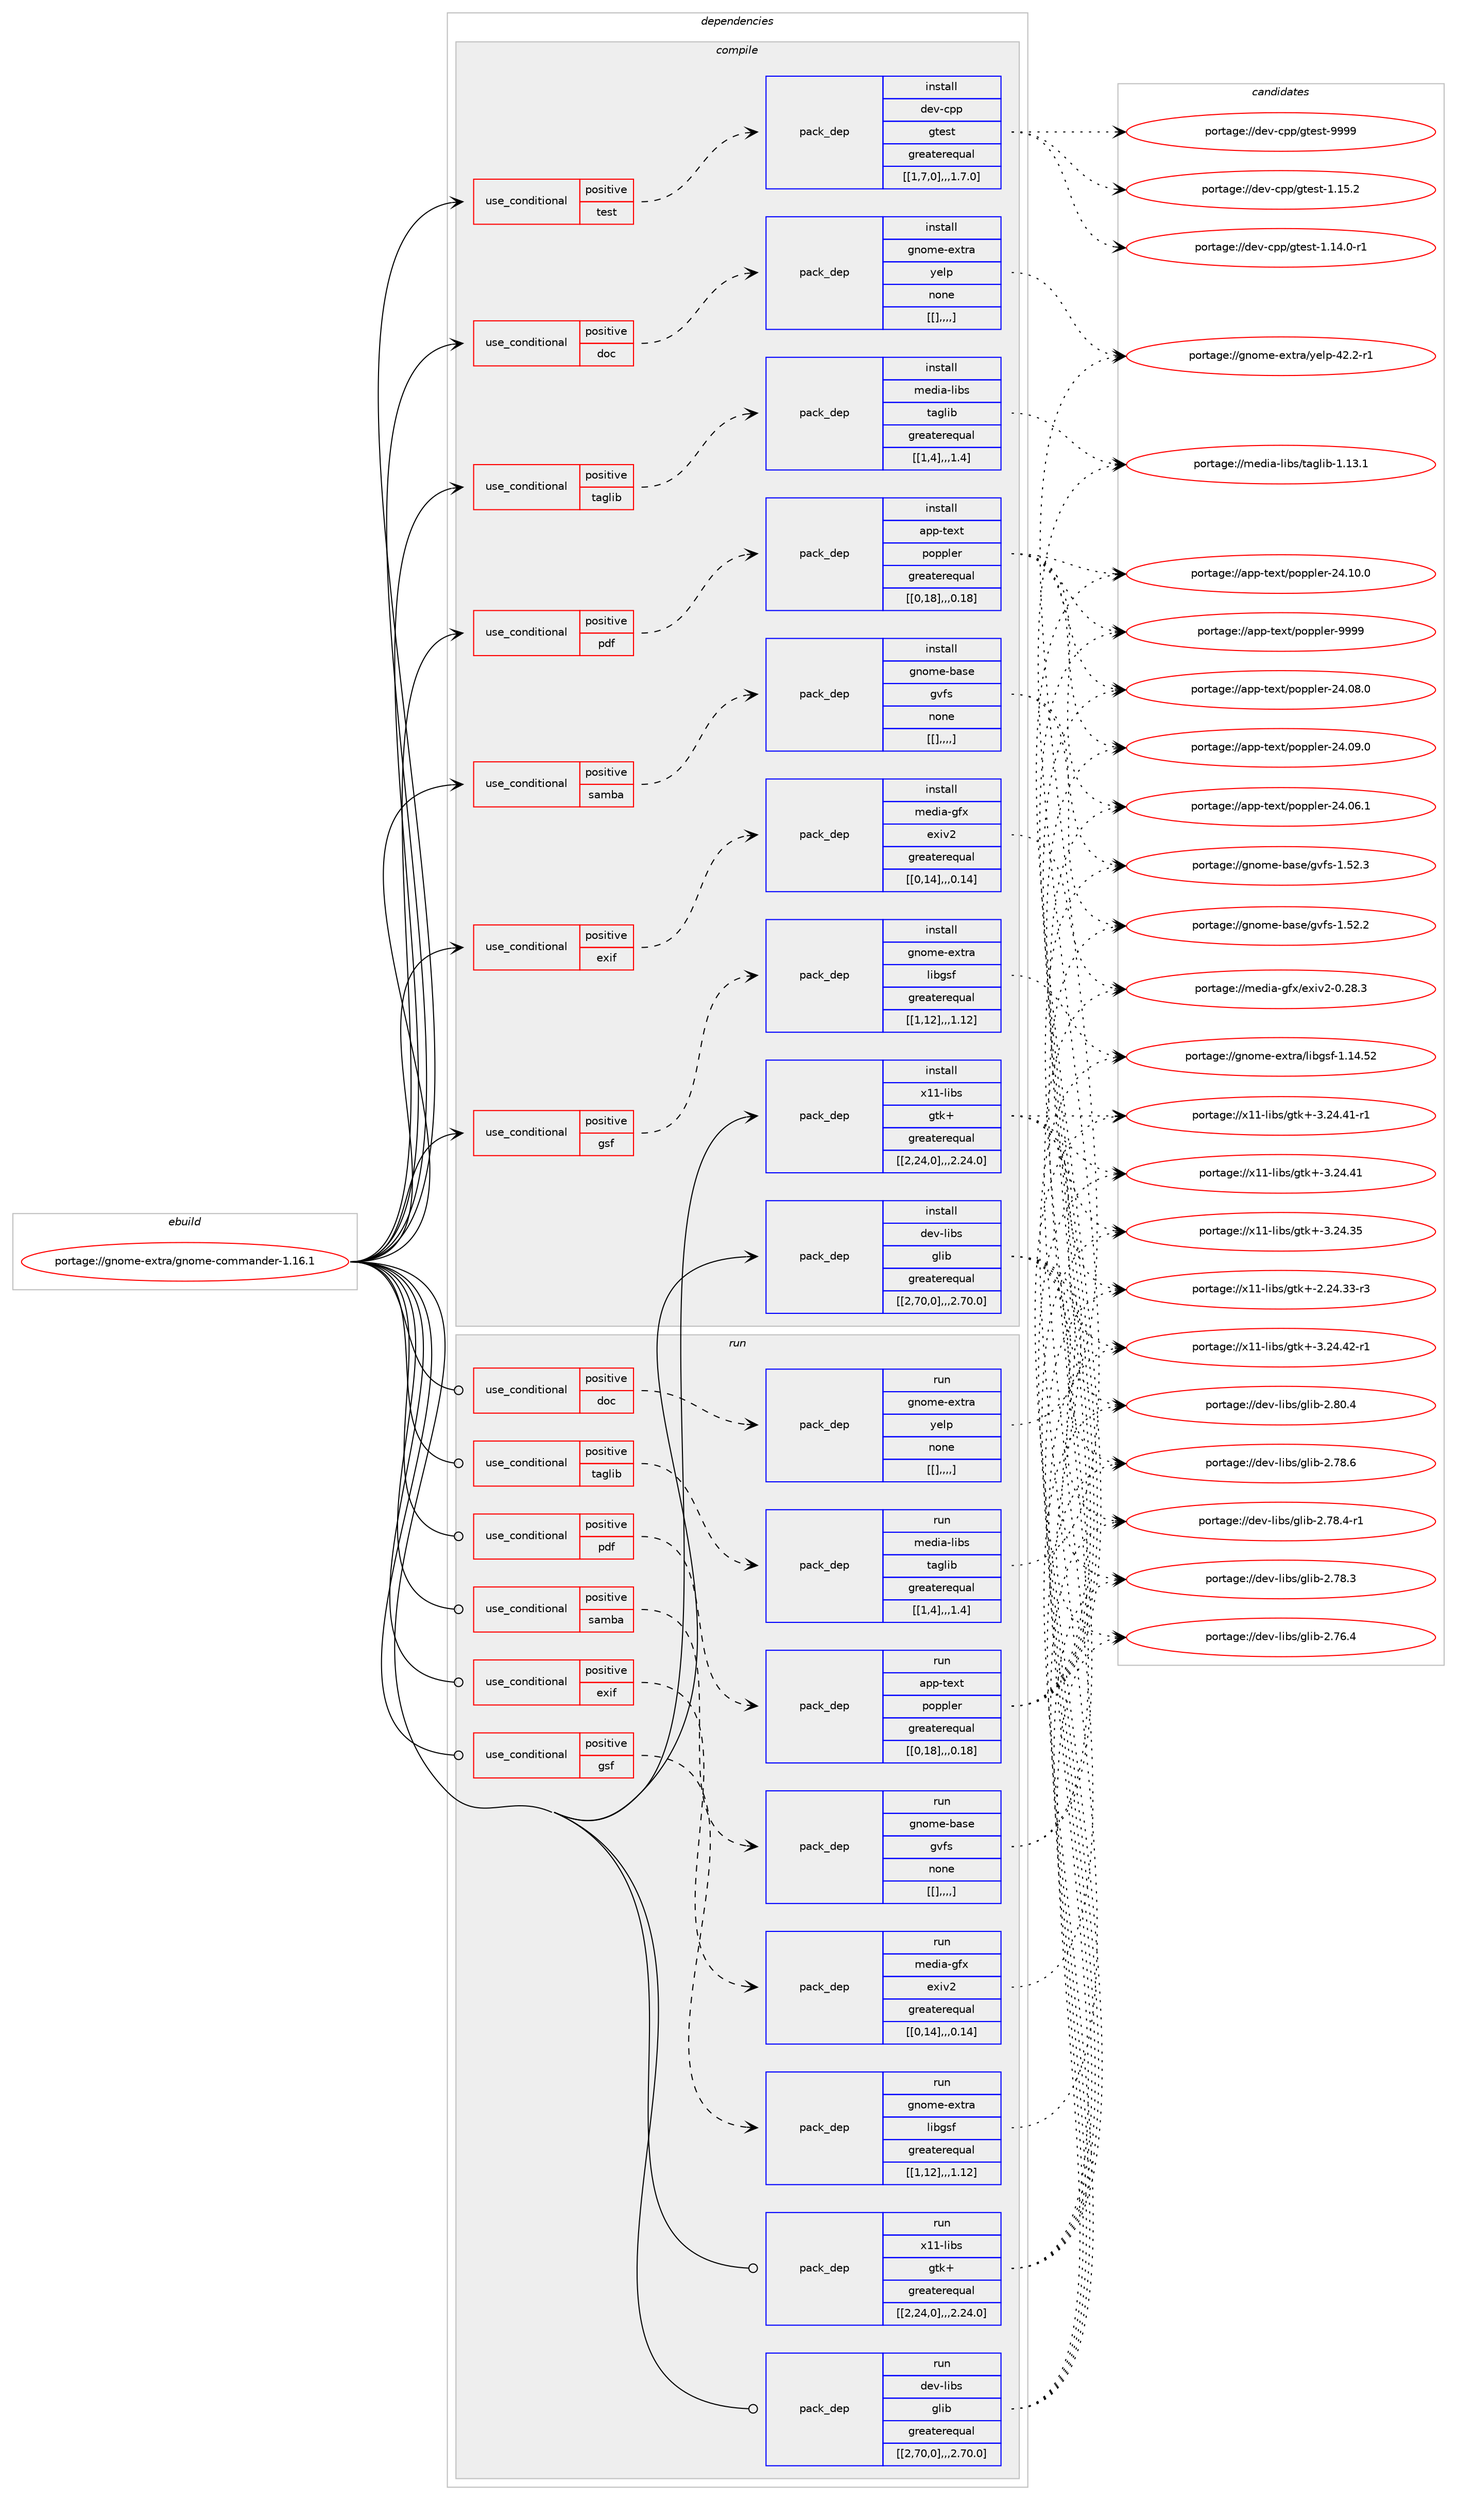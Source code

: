 digraph prolog {

# *************
# Graph options
# *************

newrank=true;
concentrate=true;
compound=true;
graph [rankdir=LR,fontname=Helvetica,fontsize=10,ranksep=1.5];#, ranksep=2.5, nodesep=0.2];
edge  [arrowhead=vee];
node  [fontname=Helvetica,fontsize=10];

# **********
# The ebuild
# **********

subgraph cluster_leftcol {
color=gray;
label=<<i>ebuild</i>>;
id [label="portage://gnome-extra/gnome-commander-1.16.1", color=red, width=4, href="../gnome-extra/gnome-commander-1.16.1.svg"];
}

# ****************
# The dependencies
# ****************

subgraph cluster_midcol {
color=gray;
label=<<i>dependencies</i>>;
subgraph cluster_compile {
fillcolor="#eeeeee";
style=filled;
label=<<i>compile</i>>;
subgraph cond70232 {
dependency250691 [label=<<TABLE BORDER="0" CELLBORDER="1" CELLSPACING="0" CELLPADDING="4"><TR><TD ROWSPAN="3" CELLPADDING="10">use_conditional</TD></TR><TR><TD>positive</TD></TR><TR><TD>doc</TD></TR></TABLE>>, shape=none, color=red];
subgraph pack178870 {
dependency250737 [label=<<TABLE BORDER="0" CELLBORDER="1" CELLSPACING="0" CELLPADDING="4" WIDTH="220"><TR><TD ROWSPAN="6" CELLPADDING="30">pack_dep</TD></TR><TR><TD WIDTH="110">install</TD></TR><TR><TD>gnome-extra</TD></TR><TR><TD>yelp</TD></TR><TR><TD>none</TD></TR><TR><TD>[[],,,,]</TD></TR></TABLE>>, shape=none, color=blue];
}
dependency250691:e -> dependency250737:w [weight=20,style="dashed",arrowhead="vee"];
}
id:e -> dependency250691:w [weight=20,style="solid",arrowhead="vee"];
subgraph cond70255 {
dependency250746 [label=<<TABLE BORDER="0" CELLBORDER="1" CELLSPACING="0" CELLPADDING="4"><TR><TD ROWSPAN="3" CELLPADDING="10">use_conditional</TD></TR><TR><TD>positive</TD></TR><TR><TD>exif</TD></TR></TABLE>>, shape=none, color=red];
subgraph pack178899 {
dependency250768 [label=<<TABLE BORDER="0" CELLBORDER="1" CELLSPACING="0" CELLPADDING="4" WIDTH="220"><TR><TD ROWSPAN="6" CELLPADDING="30">pack_dep</TD></TR><TR><TD WIDTH="110">install</TD></TR><TR><TD>media-gfx</TD></TR><TR><TD>exiv2</TD></TR><TR><TD>greaterequal</TD></TR><TR><TD>[[0,14],,,0.14]</TD></TR></TABLE>>, shape=none, color=blue];
}
dependency250746:e -> dependency250768:w [weight=20,style="dashed",arrowhead="vee"];
}
id:e -> dependency250746:w [weight=20,style="solid",arrowhead="vee"];
subgraph cond70265 {
dependency250793 [label=<<TABLE BORDER="0" CELLBORDER="1" CELLSPACING="0" CELLPADDING="4"><TR><TD ROWSPAN="3" CELLPADDING="10">use_conditional</TD></TR><TR><TD>positive</TD></TR><TR><TD>gsf</TD></TR></TABLE>>, shape=none, color=red];
subgraph pack178937 {
dependency250840 [label=<<TABLE BORDER="0" CELLBORDER="1" CELLSPACING="0" CELLPADDING="4" WIDTH="220"><TR><TD ROWSPAN="6" CELLPADDING="30">pack_dep</TD></TR><TR><TD WIDTH="110">install</TD></TR><TR><TD>gnome-extra</TD></TR><TR><TD>libgsf</TD></TR><TR><TD>greaterequal</TD></TR><TR><TD>[[1,12],,,1.12]</TD></TR></TABLE>>, shape=none, color=blue];
}
dependency250793:e -> dependency250840:w [weight=20,style="dashed",arrowhead="vee"];
}
id:e -> dependency250793:w [weight=20,style="solid",arrowhead="vee"];
subgraph cond70275 {
dependency250847 [label=<<TABLE BORDER="0" CELLBORDER="1" CELLSPACING="0" CELLPADDING="4"><TR><TD ROWSPAN="3" CELLPADDING="10">use_conditional</TD></TR><TR><TD>positive</TD></TR><TR><TD>pdf</TD></TR></TABLE>>, shape=none, color=red];
subgraph pack178965 {
dependency250886 [label=<<TABLE BORDER="0" CELLBORDER="1" CELLSPACING="0" CELLPADDING="4" WIDTH="220"><TR><TD ROWSPAN="6" CELLPADDING="30">pack_dep</TD></TR><TR><TD WIDTH="110">install</TD></TR><TR><TD>app-text</TD></TR><TR><TD>poppler</TD></TR><TR><TD>greaterequal</TD></TR><TR><TD>[[0,18],,,0.18]</TD></TR></TABLE>>, shape=none, color=blue];
}
dependency250847:e -> dependency250886:w [weight=20,style="dashed",arrowhead="vee"];
}
id:e -> dependency250847:w [weight=20,style="solid",arrowhead="vee"];
subgraph cond70285 {
dependency250893 [label=<<TABLE BORDER="0" CELLBORDER="1" CELLSPACING="0" CELLPADDING="4"><TR><TD ROWSPAN="3" CELLPADDING="10">use_conditional</TD></TR><TR><TD>positive</TD></TR><TR><TD>samba</TD></TR></TABLE>>, shape=none, color=red];
subgraph pack178996 {
dependency250901 [label=<<TABLE BORDER="0" CELLBORDER="1" CELLSPACING="0" CELLPADDING="4" WIDTH="220"><TR><TD ROWSPAN="6" CELLPADDING="30">pack_dep</TD></TR><TR><TD WIDTH="110">install</TD></TR><TR><TD>gnome-base</TD></TR><TR><TD>gvfs</TD></TR><TR><TD>none</TD></TR><TR><TD>[[],,,,]</TD></TR></TABLE>>, shape=none, color=blue];
}
dependency250893:e -> dependency250901:w [weight=20,style="dashed",arrowhead="vee"];
}
id:e -> dependency250893:w [weight=20,style="solid",arrowhead="vee"];
subgraph cond70287 {
dependency250947 [label=<<TABLE BORDER="0" CELLBORDER="1" CELLSPACING="0" CELLPADDING="4"><TR><TD ROWSPAN="3" CELLPADDING="10">use_conditional</TD></TR><TR><TD>positive</TD></TR><TR><TD>taglib</TD></TR></TABLE>>, shape=none, color=red];
subgraph pack179041 {
dependency250953 [label=<<TABLE BORDER="0" CELLBORDER="1" CELLSPACING="0" CELLPADDING="4" WIDTH="220"><TR><TD ROWSPAN="6" CELLPADDING="30">pack_dep</TD></TR><TR><TD WIDTH="110">install</TD></TR><TR><TD>media-libs</TD></TR><TR><TD>taglib</TD></TR><TR><TD>greaterequal</TD></TR><TR><TD>[[1,4],,,1.4]</TD></TR></TABLE>>, shape=none, color=blue];
}
dependency250947:e -> dependency250953:w [weight=20,style="dashed",arrowhead="vee"];
}
id:e -> dependency250947:w [weight=20,style="solid",arrowhead="vee"];
subgraph cond70306 {
dependency251003 [label=<<TABLE BORDER="0" CELLBORDER="1" CELLSPACING="0" CELLPADDING="4"><TR><TD ROWSPAN="3" CELLPADDING="10">use_conditional</TD></TR><TR><TD>positive</TD></TR><TR><TD>test</TD></TR></TABLE>>, shape=none, color=red];
subgraph pack179079 {
dependency251092 [label=<<TABLE BORDER="0" CELLBORDER="1" CELLSPACING="0" CELLPADDING="4" WIDTH="220"><TR><TD ROWSPAN="6" CELLPADDING="30">pack_dep</TD></TR><TR><TD WIDTH="110">install</TD></TR><TR><TD>dev-cpp</TD></TR><TR><TD>gtest</TD></TR><TR><TD>greaterequal</TD></TR><TR><TD>[[1,7,0],,,1.7.0]</TD></TR></TABLE>>, shape=none, color=blue];
}
dependency251003:e -> dependency251092:w [weight=20,style="dashed",arrowhead="vee"];
}
id:e -> dependency251003:w [weight=20,style="solid",arrowhead="vee"];
subgraph pack179183 {
dependency251153 [label=<<TABLE BORDER="0" CELLBORDER="1" CELLSPACING="0" CELLPADDING="4" WIDTH="220"><TR><TD ROWSPAN="6" CELLPADDING="30">pack_dep</TD></TR><TR><TD WIDTH="110">install</TD></TR><TR><TD>dev-libs</TD></TR><TR><TD>glib</TD></TR><TR><TD>greaterequal</TD></TR><TR><TD>[[2,70,0],,,2.70.0]</TD></TR></TABLE>>, shape=none, color=blue];
}
id:e -> dependency251153:w [weight=20,style="solid",arrowhead="vee"];
subgraph pack179188 {
dependency251190 [label=<<TABLE BORDER="0" CELLBORDER="1" CELLSPACING="0" CELLPADDING="4" WIDTH="220"><TR><TD ROWSPAN="6" CELLPADDING="30">pack_dep</TD></TR><TR><TD WIDTH="110">install</TD></TR><TR><TD>x11-libs</TD></TR><TR><TD>gtk+</TD></TR><TR><TD>greaterequal</TD></TR><TR><TD>[[2,24,0],,,2.24.0]</TD></TR></TABLE>>, shape=none, color=blue];
}
id:e -> dependency251190:w [weight=20,style="solid",arrowhead="vee"];
}
subgraph cluster_compileandrun {
fillcolor="#eeeeee";
style=filled;
label=<<i>compile and run</i>>;
}
subgraph cluster_run {
fillcolor="#eeeeee";
style=filled;
label=<<i>run</i>>;
subgraph cond70360 {
dependency251232 [label=<<TABLE BORDER="0" CELLBORDER="1" CELLSPACING="0" CELLPADDING="4"><TR><TD ROWSPAN="3" CELLPADDING="10">use_conditional</TD></TR><TR><TD>positive</TD></TR><TR><TD>doc</TD></TR></TABLE>>, shape=none, color=red];
subgraph pack179248 {
dependency251285 [label=<<TABLE BORDER="0" CELLBORDER="1" CELLSPACING="0" CELLPADDING="4" WIDTH="220"><TR><TD ROWSPAN="6" CELLPADDING="30">pack_dep</TD></TR><TR><TD WIDTH="110">run</TD></TR><TR><TD>gnome-extra</TD></TR><TR><TD>yelp</TD></TR><TR><TD>none</TD></TR><TR><TD>[[],,,,]</TD></TR></TABLE>>, shape=none, color=blue];
}
dependency251232:e -> dependency251285:w [weight=20,style="dashed",arrowhead="vee"];
}
id:e -> dependency251232:w [weight=20,style="solid",arrowhead="odot"];
subgraph cond70385 {
dependency251300 [label=<<TABLE BORDER="0" CELLBORDER="1" CELLSPACING="0" CELLPADDING="4"><TR><TD ROWSPAN="3" CELLPADDING="10">use_conditional</TD></TR><TR><TD>positive</TD></TR><TR><TD>exif</TD></TR></TABLE>>, shape=none, color=red];
subgraph pack179302 {
dependency251380 [label=<<TABLE BORDER="0" CELLBORDER="1" CELLSPACING="0" CELLPADDING="4" WIDTH="220"><TR><TD ROWSPAN="6" CELLPADDING="30">pack_dep</TD></TR><TR><TD WIDTH="110">run</TD></TR><TR><TD>media-gfx</TD></TR><TR><TD>exiv2</TD></TR><TR><TD>greaterequal</TD></TR><TR><TD>[[0,14],,,0.14]</TD></TR></TABLE>>, shape=none, color=blue];
}
dependency251300:e -> dependency251380:w [weight=20,style="dashed",arrowhead="vee"];
}
id:e -> dependency251300:w [weight=20,style="solid",arrowhead="odot"];
subgraph cond70401 {
dependency251415 [label=<<TABLE BORDER="0" CELLBORDER="1" CELLSPACING="0" CELLPADDING="4"><TR><TD ROWSPAN="3" CELLPADDING="10">use_conditional</TD></TR><TR><TD>positive</TD></TR><TR><TD>gsf</TD></TR></TABLE>>, shape=none, color=red];
subgraph pack179396 {
dependency251563 [label=<<TABLE BORDER="0" CELLBORDER="1" CELLSPACING="0" CELLPADDING="4" WIDTH="220"><TR><TD ROWSPAN="6" CELLPADDING="30">pack_dep</TD></TR><TR><TD WIDTH="110">run</TD></TR><TR><TD>gnome-extra</TD></TR><TR><TD>libgsf</TD></TR><TR><TD>greaterequal</TD></TR><TR><TD>[[1,12],,,1.12]</TD></TR></TABLE>>, shape=none, color=blue];
}
dependency251415:e -> dependency251563:w [weight=20,style="dashed",arrowhead="vee"];
}
id:e -> dependency251415:w [weight=20,style="solid",arrowhead="odot"];
subgraph cond70429 {
dependency251598 [label=<<TABLE BORDER="0" CELLBORDER="1" CELLSPACING="0" CELLPADDING="4"><TR><TD ROWSPAN="3" CELLPADDING="10">use_conditional</TD></TR><TR><TD>positive</TD></TR><TR><TD>pdf</TD></TR></TABLE>>, shape=none, color=red];
subgraph pack179548 {
dependency251604 [label=<<TABLE BORDER="0" CELLBORDER="1" CELLSPACING="0" CELLPADDING="4" WIDTH="220"><TR><TD ROWSPAN="6" CELLPADDING="30">pack_dep</TD></TR><TR><TD WIDTH="110">run</TD></TR><TR><TD>app-text</TD></TR><TR><TD>poppler</TD></TR><TR><TD>greaterequal</TD></TR><TR><TD>[[0,18],,,0.18]</TD></TR></TABLE>>, shape=none, color=blue];
}
dependency251598:e -> dependency251604:w [weight=20,style="dashed",arrowhead="vee"];
}
id:e -> dependency251598:w [weight=20,style="solid",arrowhead="odot"];
subgraph cond70434 {
dependency251608 [label=<<TABLE BORDER="0" CELLBORDER="1" CELLSPACING="0" CELLPADDING="4"><TR><TD ROWSPAN="3" CELLPADDING="10">use_conditional</TD></TR><TR><TD>positive</TD></TR><TR><TD>samba</TD></TR></TABLE>>, shape=none, color=red];
subgraph pack179557 {
dependency251642 [label=<<TABLE BORDER="0" CELLBORDER="1" CELLSPACING="0" CELLPADDING="4" WIDTH="220"><TR><TD ROWSPAN="6" CELLPADDING="30">pack_dep</TD></TR><TR><TD WIDTH="110">run</TD></TR><TR><TD>gnome-base</TD></TR><TR><TD>gvfs</TD></TR><TR><TD>none</TD></TR><TR><TD>[[],,,,]</TD></TR></TABLE>>, shape=none, color=blue];
}
dependency251608:e -> dependency251642:w [weight=20,style="dashed",arrowhead="vee"];
}
id:e -> dependency251608:w [weight=20,style="solid",arrowhead="odot"];
subgraph cond70438 {
dependency251680 [label=<<TABLE BORDER="0" CELLBORDER="1" CELLSPACING="0" CELLPADDING="4"><TR><TD ROWSPAN="3" CELLPADDING="10">use_conditional</TD></TR><TR><TD>positive</TD></TR><TR><TD>taglib</TD></TR></TABLE>>, shape=none, color=red];
subgraph pack179634 {
dependency251701 [label=<<TABLE BORDER="0" CELLBORDER="1" CELLSPACING="0" CELLPADDING="4" WIDTH="220"><TR><TD ROWSPAN="6" CELLPADDING="30">pack_dep</TD></TR><TR><TD WIDTH="110">run</TD></TR><TR><TD>media-libs</TD></TR><TR><TD>taglib</TD></TR><TR><TD>greaterequal</TD></TR><TR><TD>[[1,4],,,1.4]</TD></TR></TABLE>>, shape=none, color=blue];
}
dependency251680:e -> dependency251701:w [weight=20,style="dashed",arrowhead="vee"];
}
id:e -> dependency251680:w [weight=20,style="solid",arrowhead="odot"];
subgraph pack179652 {
dependency251714 [label=<<TABLE BORDER="0" CELLBORDER="1" CELLSPACING="0" CELLPADDING="4" WIDTH="220"><TR><TD ROWSPAN="6" CELLPADDING="30">pack_dep</TD></TR><TR><TD WIDTH="110">run</TD></TR><TR><TD>dev-libs</TD></TR><TR><TD>glib</TD></TR><TR><TD>greaterequal</TD></TR><TR><TD>[[2,70,0],,,2.70.0]</TD></TR></TABLE>>, shape=none, color=blue];
}
id:e -> dependency251714:w [weight=20,style="solid",arrowhead="odot"];
subgraph pack179676 {
dependency251809 [label=<<TABLE BORDER="0" CELLBORDER="1" CELLSPACING="0" CELLPADDING="4" WIDTH="220"><TR><TD ROWSPAN="6" CELLPADDING="30">pack_dep</TD></TR><TR><TD WIDTH="110">run</TD></TR><TR><TD>x11-libs</TD></TR><TR><TD>gtk+</TD></TR><TR><TD>greaterequal</TD></TR><TR><TD>[[2,24,0],,,2.24.0]</TD></TR></TABLE>>, shape=none, color=blue];
}
id:e -> dependency251809:w [weight=20,style="solid",arrowhead="odot"];
}
}

# **************
# The candidates
# **************

subgraph cluster_choices {
rank=same;
color=gray;
label=<<i>candidates</i>>;

subgraph choice178415 {
color=black;
nodesep=1;
choice10311011110910145101120116114974712110110811245525046504511449 [label="portage://gnome-extra/yelp-42.2-r1", color=red, width=4,href="../gnome-extra/yelp-42.2-r1.svg"];
dependency250737:e -> choice10311011110910145101120116114974712110110811245525046504511449:w [style=dotted,weight="100"];
}
subgraph choice178417 {
color=black;
nodesep=1;
choice1091011001059745103102120471011201051185045484650564651 [label="portage://media-gfx/exiv2-0.28.3", color=red, width=4,href="../media-gfx/exiv2-0.28.3.svg"];
dependency250768:e -> choice1091011001059745103102120471011201051185045484650564651:w [style=dotted,weight="100"];
}
subgraph choice178418 {
color=black;
nodesep=1;
choice103110111109101451011201161149747108105981031151024549464952465350 [label="portage://gnome-extra/libgsf-1.14.52", color=red, width=4,href="../gnome-extra/libgsf-1.14.52.svg"];
dependency250840:e -> choice103110111109101451011201161149747108105981031151024549464952465350:w [style=dotted,weight="100"];
}
subgraph choice178434 {
color=black;
nodesep=1;
choice9711211245116101120116471121111121121081011144557575757 [label="portage://app-text/poppler-9999", color=red, width=4,href="../app-text/poppler-9999.svg"];
choice9711211245116101120116471121111121121081011144550524649484648 [label="portage://app-text/poppler-24.10.0", color=red, width=4,href="../app-text/poppler-24.10.0.svg"];
choice9711211245116101120116471121111121121081011144550524648574648 [label="portage://app-text/poppler-24.09.0", color=red, width=4,href="../app-text/poppler-24.09.0.svg"];
choice9711211245116101120116471121111121121081011144550524648564648 [label="portage://app-text/poppler-24.08.0", color=red, width=4,href="../app-text/poppler-24.08.0.svg"];
choice9711211245116101120116471121111121121081011144550524648544649 [label="portage://app-text/poppler-24.06.1", color=red, width=4,href="../app-text/poppler-24.06.1.svg"];
dependency250886:e -> choice9711211245116101120116471121111121121081011144557575757:w [style=dotted,weight="100"];
dependency250886:e -> choice9711211245116101120116471121111121121081011144550524649484648:w [style=dotted,weight="100"];
dependency250886:e -> choice9711211245116101120116471121111121121081011144550524648574648:w [style=dotted,weight="100"];
dependency250886:e -> choice9711211245116101120116471121111121121081011144550524648564648:w [style=dotted,weight="100"];
dependency250886:e -> choice9711211245116101120116471121111121121081011144550524648544649:w [style=dotted,weight="100"];
}
subgraph choice178453 {
color=black;
nodesep=1;
choice1031101111091014598971151014710311810211545494653504651 [label="portage://gnome-base/gvfs-1.52.3", color=red, width=4,href="../gnome-base/gvfs-1.52.3.svg"];
choice1031101111091014598971151014710311810211545494653504650 [label="portage://gnome-base/gvfs-1.52.2", color=red, width=4,href="../gnome-base/gvfs-1.52.2.svg"];
dependency250901:e -> choice1031101111091014598971151014710311810211545494653504651:w [style=dotted,weight="100"];
dependency250901:e -> choice1031101111091014598971151014710311810211545494653504650:w [style=dotted,weight="100"];
}
subgraph choice178456 {
color=black;
nodesep=1;
choice10910110010597451081059811547116971031081059845494649514649 [label="portage://media-libs/taglib-1.13.1", color=red, width=4,href="../media-libs/taglib-1.13.1.svg"];
dependency250953:e -> choice10910110010597451081059811547116971031081059845494649514649:w [style=dotted,weight="100"];
}
subgraph choice178458 {
color=black;
nodesep=1;
choice1001011184599112112471031161011151164557575757 [label="portage://dev-cpp/gtest-9999", color=red, width=4,href="../dev-cpp/gtest-9999.svg"];
choice10010111845991121124710311610111511645494649534650 [label="portage://dev-cpp/gtest-1.15.2", color=red, width=4,href="../dev-cpp/gtest-1.15.2.svg"];
choice100101118459911211247103116101115116454946495246484511449 [label="portage://dev-cpp/gtest-1.14.0-r1", color=red, width=4,href="../dev-cpp/gtest-1.14.0-r1.svg"];
dependency251092:e -> choice1001011184599112112471031161011151164557575757:w [style=dotted,weight="100"];
dependency251092:e -> choice10010111845991121124710311610111511645494649534650:w [style=dotted,weight="100"];
dependency251092:e -> choice100101118459911211247103116101115116454946495246484511449:w [style=dotted,weight="100"];
}
subgraph choice178460 {
color=black;
nodesep=1;
choice1001011184510810598115471031081059845504656484652 [label="portage://dev-libs/glib-2.80.4", color=red, width=4,href="../dev-libs/glib-2.80.4.svg"];
choice1001011184510810598115471031081059845504655564654 [label="portage://dev-libs/glib-2.78.6", color=red, width=4,href="../dev-libs/glib-2.78.6.svg"];
choice10010111845108105981154710310810598455046555646524511449 [label="portage://dev-libs/glib-2.78.4-r1", color=red, width=4,href="../dev-libs/glib-2.78.4-r1.svg"];
choice1001011184510810598115471031081059845504655564651 [label="portage://dev-libs/glib-2.78.3", color=red, width=4,href="../dev-libs/glib-2.78.3.svg"];
choice1001011184510810598115471031081059845504655544652 [label="portage://dev-libs/glib-2.76.4", color=red, width=4,href="../dev-libs/glib-2.76.4.svg"];
dependency251153:e -> choice1001011184510810598115471031081059845504656484652:w [style=dotted,weight="100"];
dependency251153:e -> choice1001011184510810598115471031081059845504655564654:w [style=dotted,weight="100"];
dependency251153:e -> choice10010111845108105981154710310810598455046555646524511449:w [style=dotted,weight="100"];
dependency251153:e -> choice1001011184510810598115471031081059845504655564651:w [style=dotted,weight="100"];
dependency251153:e -> choice1001011184510810598115471031081059845504655544652:w [style=dotted,weight="100"];
}
subgraph choice178464 {
color=black;
nodesep=1;
choice12049494510810598115471031161074345514650524652504511449 [label="portage://x11-libs/gtk+-3.24.42-r1", color=red, width=4,href="../x11-libs/gtk+-3.24.42-r1.svg"];
choice12049494510810598115471031161074345514650524652494511449 [label="portage://x11-libs/gtk+-3.24.41-r1", color=red, width=4,href="../x11-libs/gtk+-3.24.41-r1.svg"];
choice1204949451081059811547103116107434551465052465249 [label="portage://x11-libs/gtk+-3.24.41", color=red, width=4,href="../x11-libs/gtk+-3.24.41.svg"];
choice1204949451081059811547103116107434551465052465153 [label="portage://x11-libs/gtk+-3.24.35", color=red, width=4,href="../x11-libs/gtk+-3.24.35.svg"];
choice12049494510810598115471031161074345504650524651514511451 [label="portage://x11-libs/gtk+-2.24.33-r3", color=red, width=4,href="../x11-libs/gtk+-2.24.33-r3.svg"];
dependency251190:e -> choice12049494510810598115471031161074345514650524652504511449:w [style=dotted,weight="100"];
dependency251190:e -> choice12049494510810598115471031161074345514650524652494511449:w [style=dotted,weight="100"];
dependency251190:e -> choice1204949451081059811547103116107434551465052465249:w [style=dotted,weight="100"];
dependency251190:e -> choice1204949451081059811547103116107434551465052465153:w [style=dotted,weight="100"];
dependency251190:e -> choice12049494510810598115471031161074345504650524651514511451:w [style=dotted,weight="100"];
}
subgraph choice178472 {
color=black;
nodesep=1;
choice10311011110910145101120116114974712110110811245525046504511449 [label="portage://gnome-extra/yelp-42.2-r1", color=red, width=4,href="../gnome-extra/yelp-42.2-r1.svg"];
dependency251285:e -> choice10311011110910145101120116114974712110110811245525046504511449:w [style=dotted,weight="100"];
}
subgraph choice178485 {
color=black;
nodesep=1;
choice1091011001059745103102120471011201051185045484650564651 [label="portage://media-gfx/exiv2-0.28.3", color=red, width=4,href="../media-gfx/exiv2-0.28.3.svg"];
dependency251380:e -> choice1091011001059745103102120471011201051185045484650564651:w [style=dotted,weight="100"];
}
subgraph choice178486 {
color=black;
nodesep=1;
choice103110111109101451011201161149747108105981031151024549464952465350 [label="portage://gnome-extra/libgsf-1.14.52", color=red, width=4,href="../gnome-extra/libgsf-1.14.52.svg"];
dependency251563:e -> choice103110111109101451011201161149747108105981031151024549464952465350:w [style=dotted,weight="100"];
}
subgraph choice178487 {
color=black;
nodesep=1;
choice9711211245116101120116471121111121121081011144557575757 [label="portage://app-text/poppler-9999", color=red, width=4,href="../app-text/poppler-9999.svg"];
choice9711211245116101120116471121111121121081011144550524649484648 [label="portage://app-text/poppler-24.10.0", color=red, width=4,href="../app-text/poppler-24.10.0.svg"];
choice9711211245116101120116471121111121121081011144550524648574648 [label="portage://app-text/poppler-24.09.0", color=red, width=4,href="../app-text/poppler-24.09.0.svg"];
choice9711211245116101120116471121111121121081011144550524648564648 [label="portage://app-text/poppler-24.08.0", color=red, width=4,href="../app-text/poppler-24.08.0.svg"];
choice9711211245116101120116471121111121121081011144550524648544649 [label="portage://app-text/poppler-24.06.1", color=red, width=4,href="../app-text/poppler-24.06.1.svg"];
dependency251604:e -> choice9711211245116101120116471121111121121081011144557575757:w [style=dotted,weight="100"];
dependency251604:e -> choice9711211245116101120116471121111121121081011144550524649484648:w [style=dotted,weight="100"];
dependency251604:e -> choice9711211245116101120116471121111121121081011144550524648574648:w [style=dotted,weight="100"];
dependency251604:e -> choice9711211245116101120116471121111121121081011144550524648564648:w [style=dotted,weight="100"];
dependency251604:e -> choice9711211245116101120116471121111121121081011144550524648544649:w [style=dotted,weight="100"];
}
subgraph choice178495 {
color=black;
nodesep=1;
choice1031101111091014598971151014710311810211545494653504651 [label="portage://gnome-base/gvfs-1.52.3", color=red, width=4,href="../gnome-base/gvfs-1.52.3.svg"];
choice1031101111091014598971151014710311810211545494653504650 [label="portage://gnome-base/gvfs-1.52.2", color=red, width=4,href="../gnome-base/gvfs-1.52.2.svg"];
dependency251642:e -> choice1031101111091014598971151014710311810211545494653504651:w [style=dotted,weight="100"];
dependency251642:e -> choice1031101111091014598971151014710311810211545494653504650:w [style=dotted,weight="100"];
}
subgraph choice178498 {
color=black;
nodesep=1;
choice10910110010597451081059811547116971031081059845494649514649 [label="portage://media-libs/taglib-1.13.1", color=red, width=4,href="../media-libs/taglib-1.13.1.svg"];
dependency251701:e -> choice10910110010597451081059811547116971031081059845494649514649:w [style=dotted,weight="100"];
}
subgraph choice178514 {
color=black;
nodesep=1;
choice1001011184510810598115471031081059845504656484652 [label="portage://dev-libs/glib-2.80.4", color=red, width=4,href="../dev-libs/glib-2.80.4.svg"];
choice1001011184510810598115471031081059845504655564654 [label="portage://dev-libs/glib-2.78.6", color=red, width=4,href="../dev-libs/glib-2.78.6.svg"];
choice10010111845108105981154710310810598455046555646524511449 [label="portage://dev-libs/glib-2.78.4-r1", color=red, width=4,href="../dev-libs/glib-2.78.4-r1.svg"];
choice1001011184510810598115471031081059845504655564651 [label="portage://dev-libs/glib-2.78.3", color=red, width=4,href="../dev-libs/glib-2.78.3.svg"];
choice1001011184510810598115471031081059845504655544652 [label="portage://dev-libs/glib-2.76.4", color=red, width=4,href="../dev-libs/glib-2.76.4.svg"];
dependency251714:e -> choice1001011184510810598115471031081059845504656484652:w [style=dotted,weight="100"];
dependency251714:e -> choice1001011184510810598115471031081059845504655564654:w [style=dotted,weight="100"];
dependency251714:e -> choice10010111845108105981154710310810598455046555646524511449:w [style=dotted,weight="100"];
dependency251714:e -> choice1001011184510810598115471031081059845504655564651:w [style=dotted,weight="100"];
dependency251714:e -> choice1001011184510810598115471031081059845504655544652:w [style=dotted,weight="100"];
}
subgraph choice178516 {
color=black;
nodesep=1;
choice12049494510810598115471031161074345514650524652504511449 [label="portage://x11-libs/gtk+-3.24.42-r1", color=red, width=4,href="../x11-libs/gtk+-3.24.42-r1.svg"];
choice12049494510810598115471031161074345514650524652494511449 [label="portage://x11-libs/gtk+-3.24.41-r1", color=red, width=4,href="../x11-libs/gtk+-3.24.41-r1.svg"];
choice1204949451081059811547103116107434551465052465249 [label="portage://x11-libs/gtk+-3.24.41", color=red, width=4,href="../x11-libs/gtk+-3.24.41.svg"];
choice1204949451081059811547103116107434551465052465153 [label="portage://x11-libs/gtk+-3.24.35", color=red, width=4,href="../x11-libs/gtk+-3.24.35.svg"];
choice12049494510810598115471031161074345504650524651514511451 [label="portage://x11-libs/gtk+-2.24.33-r3", color=red, width=4,href="../x11-libs/gtk+-2.24.33-r3.svg"];
dependency251809:e -> choice12049494510810598115471031161074345514650524652504511449:w [style=dotted,weight="100"];
dependency251809:e -> choice12049494510810598115471031161074345514650524652494511449:w [style=dotted,weight="100"];
dependency251809:e -> choice1204949451081059811547103116107434551465052465249:w [style=dotted,weight="100"];
dependency251809:e -> choice1204949451081059811547103116107434551465052465153:w [style=dotted,weight="100"];
dependency251809:e -> choice12049494510810598115471031161074345504650524651514511451:w [style=dotted,weight="100"];
}
}

}
